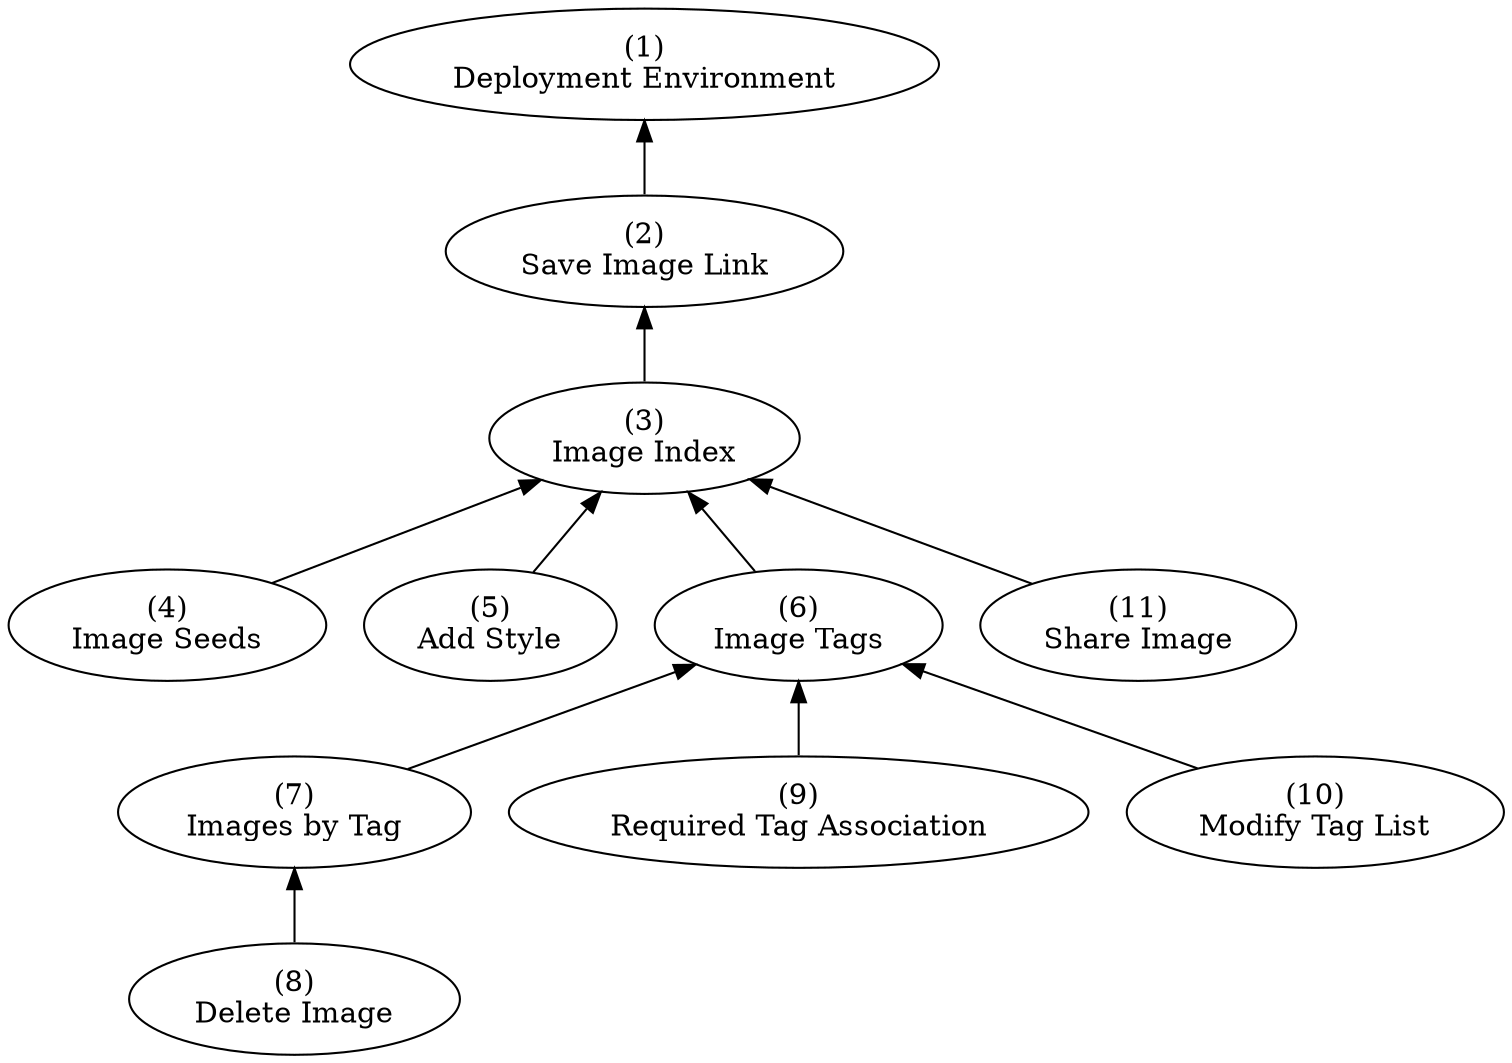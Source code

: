 digraph Dependencies {
  rankdir=BT;

  "Deployment Environment" [label="(1)\nDeployment Environment"]
  "Save Image Link" [label="(2)\nSave Image Link"]
  "Image Index" [label="(3)\nImage Index"]
  "Image Seeds" [label="(4)\nImage Seeds"]
  "Add Style" [label="(5)\nAdd Style"]
  "Image Tags" [label="(6)\nImage Tags"]
  "Images by Tag" [label="(7)\nImages by Tag"]
  "Delete Image" [label="(8)\nDelete Image"]
  "Required Tag Association" [label="(9)\nRequired Tag Association"]
  "Modify Tag List" [label="(10)\nModify Tag List"]
  "Share Image" [label="(11)\nShare Image"]

  "Add Style" -> "Image Index"
  "Delete Image" -> "Images by Tag"
  "Image Index" -> "Save Image Link"
  "Image Seeds" -> "Image Index"
  "Image Tags" -> "Image Index"
  "Images by Tag" -> "Image Tags"
  "Modify Tag List" -> "Image Tags"
  "Required Tag Association" -> "Image Tags"
  "Save Image Link" -> "Deployment Environment"
  "Share Image" -> "Image Index"
}
